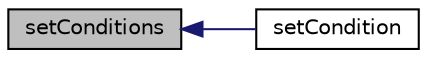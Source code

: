 digraph "setConditions"
{
  edge [fontname="Helvetica",fontsize="10",labelfontname="Helvetica",labelfontsize="10"];
  node [fontname="Helvetica",fontsize="10",shape=record];
  rankdir="LR";
  Node28 [label="setConditions",height=0.2,width=0.4,color="black", fillcolor="grey75", style="filled", fontcolor="black"];
  Node28 -> Node29 [dir="back",color="midnightblue",fontsize="10",style="solid",fontname="Helvetica"];
  Node29 [label="setCondition",height=0.2,width=0.4,color="black", fillcolor="white", style="filled",URL="$class_p_h_p_excel___style___conditional.html#ad8b6a052a8c14f20a72b2865b4ca2b9f"];
}
